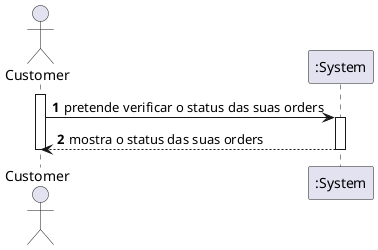 @startuml
autonumber
actor "Customer" as CU

activate CU
CU -> ":System" : pretende verificar o status das suas orders
activate ":System"
":System" --> CU : mostra o status das suas orders
deactivate ":System"

deactivate CU

@enduml


